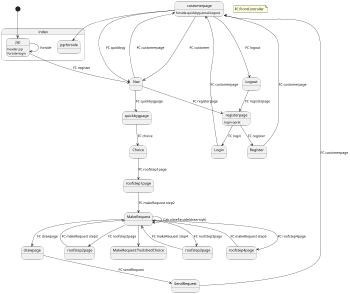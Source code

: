 @startuml
scale 350 width
[*] --> index.jsp

index.jsp-->index.jsp :forside


index.jsp : header.jsp
index.jsp : forside-login

index.jsp --> Nav:FC register
Nav --> registerpage:FC registerpage
registerpage : login-opret
registerpage-->Login:FC login
Login-->customerpage:FC customerpage

registerpage-->Register:FC register
Register-->customerpage:FC customerpage
customerpage : forside-quickbyg-email-logout

customerpage-->index.jsp:forside
customerpage-->Nav:FC quickbyg
Nav-->quickbygpage:FC quickbygpage

quickbygpage-->Choice:FC choice
Choice-->roofstep1page:FC roofstep1page
roofstep1page-->MakeRequest:FC makeRequest step2
MakeRequest-->roofstep2page:FC roofstep2page
roofstep2page-->MakeRequest:FC makeRequest step3
MakeRequest-->MakeRequest:ToolshedChoice
MakeRequest-->roofstep3page:FC roofstep3page
roofstep3page-->MakeRequest:FC makeRequest step4
MakeRequest-->roofstep4page:FC roofstep4page
roofstep4page-->MakeRequest:FC makeRequest step5
MakeRequest-->MakeRequest:CalculateFacade(draw-styk)
MakeRequest-->drawpage:FC drawpage
drawpage-->SendRequest:FC sendRequest
SendRequest-->customerpage:FC customerpage
customerpage-->Nav:FC customer
Nav-->customerpage:FC customerpage
customerpage-->Logout:FC logout
Logout-->registerpage:FC registerpage
note "FC FrontController" as N1

@enduml